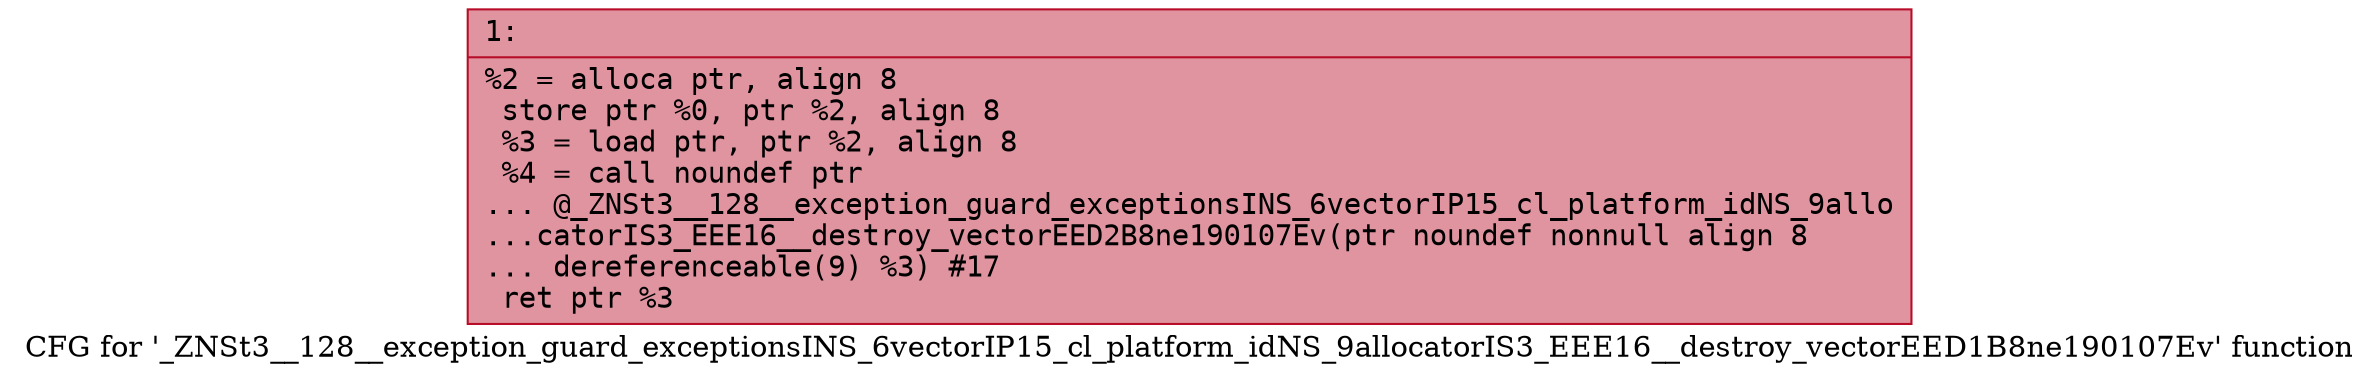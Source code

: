 digraph "CFG for '_ZNSt3__128__exception_guard_exceptionsINS_6vectorIP15_cl_platform_idNS_9allocatorIS3_EEE16__destroy_vectorEED1B8ne190107Ev' function" {
	label="CFG for '_ZNSt3__128__exception_guard_exceptionsINS_6vectorIP15_cl_platform_idNS_9allocatorIS3_EEE16__destroy_vectorEED1B8ne190107Ev' function";

	Node0x600000633c50 [shape=record,color="#b70d28ff", style=filled, fillcolor="#b70d2870" fontname="Courier",label="{1:\l|  %2 = alloca ptr, align 8\l  store ptr %0, ptr %2, align 8\l  %3 = load ptr, ptr %2, align 8\l  %4 = call noundef ptr\l... @_ZNSt3__128__exception_guard_exceptionsINS_6vectorIP15_cl_platform_idNS_9allo\l...catorIS3_EEE16__destroy_vectorEED2B8ne190107Ev(ptr noundef nonnull align 8\l... dereferenceable(9) %3) #17\l  ret ptr %3\l}"];
}
